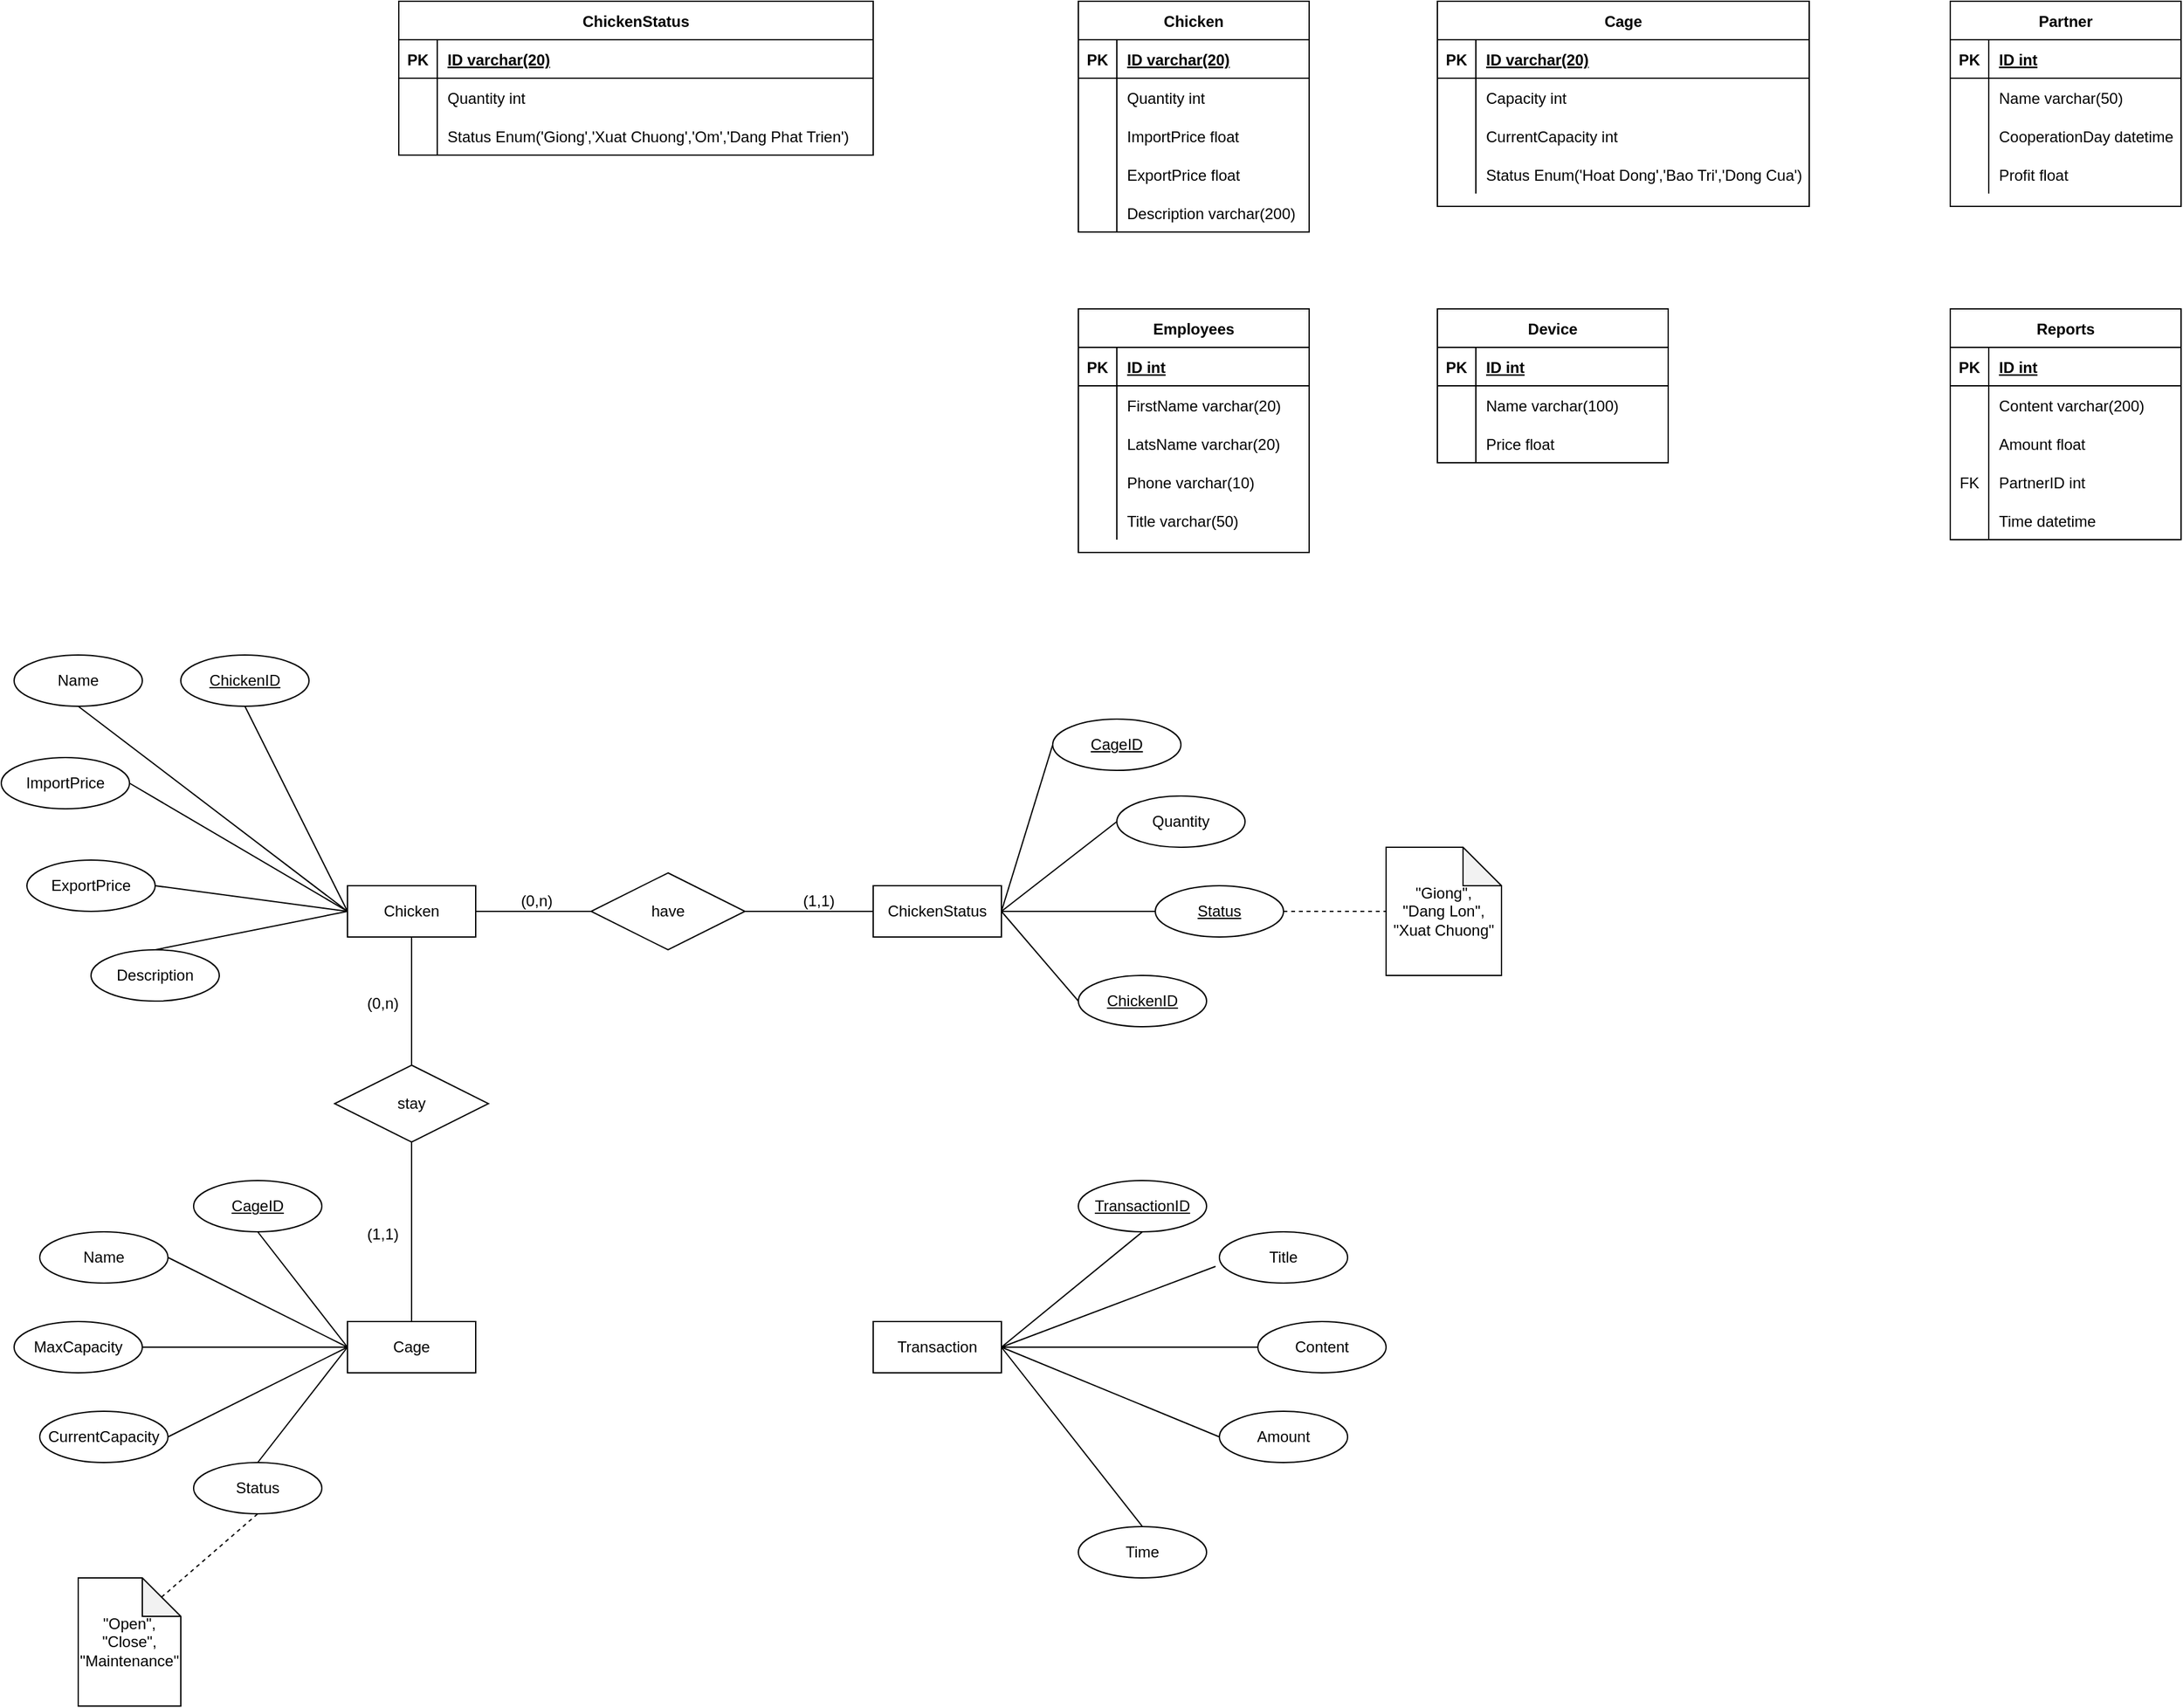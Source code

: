 <mxfile version="20.2.3" type="device"><diagram id="X-JJbf2fklrxsXPvNOJa" name="Page-1"><mxGraphModel dx="1956" dy="543" grid="1" gridSize="10" guides="1" tooltips="1" connect="1" arrows="1" fold="1" page="1" pageScale="1" pageWidth="850" pageHeight="1100" math="0" shadow="0"><root><mxCell id="0"/><mxCell id="1" parent="0"/><mxCell id="E-IE4iCJ_T7zz1g3FNB2-1" value="Chicken" style="shape=table;startSize=30;container=1;collapsible=1;childLayout=tableLayout;fixedRows=1;rowLines=0;fontStyle=1;align=center;resizeLast=1;" parent="1" vertex="1"><mxGeometry width="180" height="180" as="geometry"/></mxCell><mxCell id="E-IE4iCJ_T7zz1g3FNB2-2" value="" style="shape=tableRow;horizontal=0;startSize=0;swimlaneHead=0;swimlaneBody=0;fillColor=none;collapsible=0;dropTarget=0;points=[[0,0.5],[1,0.5]];portConstraint=eastwest;top=0;left=0;right=0;bottom=1;" parent="E-IE4iCJ_T7zz1g3FNB2-1" vertex="1"><mxGeometry y="30" width="180" height="30" as="geometry"/></mxCell><mxCell id="E-IE4iCJ_T7zz1g3FNB2-3" value="PK" style="shape=partialRectangle;connectable=0;fillColor=none;top=0;left=0;bottom=0;right=0;fontStyle=1;overflow=hidden;" parent="E-IE4iCJ_T7zz1g3FNB2-2" vertex="1"><mxGeometry width="30" height="30" as="geometry"><mxRectangle width="30" height="30" as="alternateBounds"/></mxGeometry></mxCell><mxCell id="E-IE4iCJ_T7zz1g3FNB2-4" value="ID varchar(20)" style="shape=partialRectangle;connectable=0;fillColor=none;top=0;left=0;bottom=0;right=0;align=left;spacingLeft=6;fontStyle=5;overflow=hidden;" parent="E-IE4iCJ_T7zz1g3FNB2-2" vertex="1"><mxGeometry x="30" width="150" height="30" as="geometry"><mxRectangle width="150" height="30" as="alternateBounds"/></mxGeometry></mxCell><mxCell id="E-IE4iCJ_T7zz1g3FNB2-5" value="" style="shape=tableRow;horizontal=0;startSize=0;swimlaneHead=0;swimlaneBody=0;fillColor=none;collapsible=0;dropTarget=0;points=[[0,0.5],[1,0.5]];portConstraint=eastwest;top=0;left=0;right=0;bottom=0;" parent="E-IE4iCJ_T7zz1g3FNB2-1" vertex="1"><mxGeometry y="60" width="180" height="30" as="geometry"/></mxCell><mxCell id="E-IE4iCJ_T7zz1g3FNB2-6" value="" style="shape=partialRectangle;connectable=0;fillColor=none;top=0;left=0;bottom=0;right=0;editable=1;overflow=hidden;" parent="E-IE4iCJ_T7zz1g3FNB2-5" vertex="1"><mxGeometry width="30" height="30" as="geometry"><mxRectangle width="30" height="30" as="alternateBounds"/></mxGeometry></mxCell><mxCell id="E-IE4iCJ_T7zz1g3FNB2-7" value="Quantity int " style="shape=partialRectangle;connectable=0;fillColor=none;top=0;left=0;bottom=0;right=0;align=left;spacingLeft=6;overflow=hidden;" parent="E-IE4iCJ_T7zz1g3FNB2-5" vertex="1"><mxGeometry x="30" width="150" height="30" as="geometry"><mxRectangle width="150" height="30" as="alternateBounds"/></mxGeometry></mxCell><mxCell id="E-IE4iCJ_T7zz1g3FNB2-8" value="" style="shape=tableRow;horizontal=0;startSize=0;swimlaneHead=0;swimlaneBody=0;fillColor=none;collapsible=0;dropTarget=0;points=[[0,0.5],[1,0.5]];portConstraint=eastwest;top=0;left=0;right=0;bottom=0;" parent="E-IE4iCJ_T7zz1g3FNB2-1" vertex="1"><mxGeometry y="90" width="180" height="30" as="geometry"/></mxCell><mxCell id="E-IE4iCJ_T7zz1g3FNB2-9" value="" style="shape=partialRectangle;connectable=0;fillColor=none;top=0;left=0;bottom=0;right=0;editable=1;overflow=hidden;" parent="E-IE4iCJ_T7zz1g3FNB2-8" vertex="1"><mxGeometry width="30" height="30" as="geometry"><mxRectangle width="30" height="30" as="alternateBounds"/></mxGeometry></mxCell><mxCell id="E-IE4iCJ_T7zz1g3FNB2-10" value="ImportPrice float" style="shape=partialRectangle;connectable=0;fillColor=none;top=0;left=0;bottom=0;right=0;align=left;spacingLeft=6;overflow=hidden;" parent="E-IE4iCJ_T7zz1g3FNB2-8" vertex="1"><mxGeometry x="30" width="150" height="30" as="geometry"><mxRectangle width="150" height="30" as="alternateBounds"/></mxGeometry></mxCell><mxCell id="E-IE4iCJ_T7zz1g3FNB2-53" value="" style="shape=tableRow;horizontal=0;startSize=0;swimlaneHead=0;swimlaneBody=0;fillColor=none;collapsible=0;dropTarget=0;points=[[0,0.5],[1,0.5]];portConstraint=eastwest;top=0;left=0;right=0;bottom=0;" parent="E-IE4iCJ_T7zz1g3FNB2-1" vertex="1"><mxGeometry y="120" width="180" height="30" as="geometry"/></mxCell><mxCell id="E-IE4iCJ_T7zz1g3FNB2-54" value="" style="shape=partialRectangle;connectable=0;fillColor=none;top=0;left=0;bottom=0;right=0;editable=1;overflow=hidden;" parent="E-IE4iCJ_T7zz1g3FNB2-53" vertex="1"><mxGeometry width="30" height="30" as="geometry"><mxRectangle width="30" height="30" as="alternateBounds"/></mxGeometry></mxCell><mxCell id="E-IE4iCJ_T7zz1g3FNB2-55" value="ExportPrice float" style="shape=partialRectangle;connectable=0;fillColor=none;top=0;left=0;bottom=0;right=0;align=left;spacingLeft=6;overflow=hidden;" parent="E-IE4iCJ_T7zz1g3FNB2-53" vertex="1"><mxGeometry x="30" width="150" height="30" as="geometry"><mxRectangle width="150" height="30" as="alternateBounds"/></mxGeometry></mxCell><mxCell id="E-IE4iCJ_T7zz1g3FNB2-56" value="" style="shape=tableRow;horizontal=0;startSize=0;swimlaneHead=0;swimlaneBody=0;fillColor=none;collapsible=0;dropTarget=0;points=[[0,0.5],[1,0.5]];portConstraint=eastwest;top=0;left=0;right=0;bottom=0;" parent="E-IE4iCJ_T7zz1g3FNB2-1" vertex="1"><mxGeometry y="150" width="180" height="30" as="geometry"/></mxCell><mxCell id="E-IE4iCJ_T7zz1g3FNB2-57" value="" style="shape=partialRectangle;connectable=0;fillColor=none;top=0;left=0;bottom=0;right=0;editable=1;overflow=hidden;" parent="E-IE4iCJ_T7zz1g3FNB2-56" vertex="1"><mxGeometry width="30" height="30" as="geometry"><mxRectangle width="30" height="30" as="alternateBounds"/></mxGeometry></mxCell><mxCell id="E-IE4iCJ_T7zz1g3FNB2-58" value="Description varchar(200)" style="shape=partialRectangle;connectable=0;fillColor=none;top=0;left=0;bottom=0;right=0;align=left;spacingLeft=6;overflow=hidden;" parent="E-IE4iCJ_T7zz1g3FNB2-56" vertex="1"><mxGeometry x="30" width="150" height="30" as="geometry"><mxRectangle width="150" height="30" as="alternateBounds"/></mxGeometry></mxCell><mxCell id="E-IE4iCJ_T7zz1g3FNB2-14" value="Cage" style="shape=table;startSize=30;container=1;collapsible=1;childLayout=tableLayout;fixedRows=1;rowLines=0;fontStyle=1;align=center;resizeLast=1;" parent="1" vertex="1"><mxGeometry x="280" width="290" height="160" as="geometry"/></mxCell><mxCell id="E-IE4iCJ_T7zz1g3FNB2-15" value="" style="shape=tableRow;horizontal=0;startSize=0;swimlaneHead=0;swimlaneBody=0;fillColor=none;collapsible=0;dropTarget=0;points=[[0,0.5],[1,0.5]];portConstraint=eastwest;top=0;left=0;right=0;bottom=1;" parent="E-IE4iCJ_T7zz1g3FNB2-14" vertex="1"><mxGeometry y="30" width="290" height="30" as="geometry"/></mxCell><mxCell id="E-IE4iCJ_T7zz1g3FNB2-16" value="PK" style="shape=partialRectangle;connectable=0;fillColor=none;top=0;left=0;bottom=0;right=0;fontStyle=1;overflow=hidden;" parent="E-IE4iCJ_T7zz1g3FNB2-15" vertex="1"><mxGeometry width="30" height="30" as="geometry"><mxRectangle width="30" height="30" as="alternateBounds"/></mxGeometry></mxCell><mxCell id="E-IE4iCJ_T7zz1g3FNB2-17" value="ID varchar(20)" style="shape=partialRectangle;connectable=0;fillColor=none;top=0;left=0;bottom=0;right=0;align=left;spacingLeft=6;fontStyle=5;overflow=hidden;" parent="E-IE4iCJ_T7zz1g3FNB2-15" vertex="1"><mxGeometry x="30" width="260" height="30" as="geometry"><mxRectangle width="260" height="30" as="alternateBounds"/></mxGeometry></mxCell><mxCell id="E-IE4iCJ_T7zz1g3FNB2-18" value="" style="shape=tableRow;horizontal=0;startSize=0;swimlaneHead=0;swimlaneBody=0;fillColor=none;collapsible=0;dropTarget=0;points=[[0,0.5],[1,0.5]];portConstraint=eastwest;top=0;left=0;right=0;bottom=0;" parent="E-IE4iCJ_T7zz1g3FNB2-14" vertex="1"><mxGeometry y="60" width="290" height="30" as="geometry"/></mxCell><mxCell id="E-IE4iCJ_T7zz1g3FNB2-19" value="" style="shape=partialRectangle;connectable=0;fillColor=none;top=0;left=0;bottom=0;right=0;editable=1;overflow=hidden;" parent="E-IE4iCJ_T7zz1g3FNB2-18" vertex="1"><mxGeometry width="30" height="30" as="geometry"><mxRectangle width="30" height="30" as="alternateBounds"/></mxGeometry></mxCell><mxCell id="E-IE4iCJ_T7zz1g3FNB2-20" value="Capacity int" style="shape=partialRectangle;connectable=0;fillColor=none;top=0;left=0;bottom=0;right=0;align=left;spacingLeft=6;overflow=hidden;" parent="E-IE4iCJ_T7zz1g3FNB2-18" vertex="1"><mxGeometry x="30" width="260" height="30" as="geometry"><mxRectangle width="260" height="30" as="alternateBounds"/></mxGeometry></mxCell><mxCell id="E-IE4iCJ_T7zz1g3FNB2-21" value="" style="shape=tableRow;horizontal=0;startSize=0;swimlaneHead=0;swimlaneBody=0;fillColor=none;collapsible=0;dropTarget=0;points=[[0,0.5],[1,0.5]];portConstraint=eastwest;top=0;left=0;right=0;bottom=0;" parent="E-IE4iCJ_T7zz1g3FNB2-14" vertex="1"><mxGeometry y="90" width="290" height="30" as="geometry"/></mxCell><mxCell id="E-IE4iCJ_T7zz1g3FNB2-22" value="" style="shape=partialRectangle;connectable=0;fillColor=none;top=0;left=0;bottom=0;right=0;editable=1;overflow=hidden;" parent="E-IE4iCJ_T7zz1g3FNB2-21" vertex="1"><mxGeometry width="30" height="30" as="geometry"><mxRectangle width="30" height="30" as="alternateBounds"/></mxGeometry></mxCell><mxCell id="E-IE4iCJ_T7zz1g3FNB2-23" value="CurrentCapacity int" style="shape=partialRectangle;connectable=0;fillColor=none;top=0;left=0;bottom=0;right=0;align=left;spacingLeft=6;overflow=hidden;" parent="E-IE4iCJ_T7zz1g3FNB2-21" vertex="1"><mxGeometry x="30" width="260" height="30" as="geometry"><mxRectangle width="260" height="30" as="alternateBounds"/></mxGeometry></mxCell><mxCell id="E-IE4iCJ_T7zz1g3FNB2-24" value="" style="shape=tableRow;horizontal=0;startSize=0;swimlaneHead=0;swimlaneBody=0;fillColor=none;collapsible=0;dropTarget=0;points=[[0,0.5],[1,0.5]];portConstraint=eastwest;top=0;left=0;right=0;bottom=0;" parent="E-IE4iCJ_T7zz1g3FNB2-14" vertex="1"><mxGeometry y="120" width="290" height="30" as="geometry"/></mxCell><mxCell id="E-IE4iCJ_T7zz1g3FNB2-25" value="" style="shape=partialRectangle;connectable=0;fillColor=none;top=0;left=0;bottom=0;right=0;editable=1;overflow=hidden;" parent="E-IE4iCJ_T7zz1g3FNB2-24" vertex="1"><mxGeometry width="30" height="30" as="geometry"><mxRectangle width="30" height="30" as="alternateBounds"/></mxGeometry></mxCell><mxCell id="E-IE4iCJ_T7zz1g3FNB2-26" value="Status Enum('Hoat Dong','Bao Tri','Dong Cua')" style="shape=partialRectangle;connectable=0;fillColor=none;top=0;left=0;bottom=0;right=0;align=left;spacingLeft=6;overflow=hidden;" parent="E-IE4iCJ_T7zz1g3FNB2-24" vertex="1"><mxGeometry x="30" width="260" height="30" as="geometry"><mxRectangle width="260" height="30" as="alternateBounds"/></mxGeometry></mxCell><mxCell id="E-IE4iCJ_T7zz1g3FNB2-27" value="Employees" style="shape=table;startSize=30;container=1;collapsible=1;childLayout=tableLayout;fixedRows=1;rowLines=0;fontStyle=1;align=center;resizeLast=1;" parent="1" vertex="1"><mxGeometry y="240" width="180" height="190" as="geometry"/></mxCell><mxCell id="E-IE4iCJ_T7zz1g3FNB2-28" value="" style="shape=tableRow;horizontal=0;startSize=0;swimlaneHead=0;swimlaneBody=0;fillColor=none;collapsible=0;dropTarget=0;points=[[0,0.5],[1,0.5]];portConstraint=eastwest;top=0;left=0;right=0;bottom=1;" parent="E-IE4iCJ_T7zz1g3FNB2-27" vertex="1"><mxGeometry y="30" width="180" height="30" as="geometry"/></mxCell><mxCell id="E-IE4iCJ_T7zz1g3FNB2-29" value="PK" style="shape=partialRectangle;connectable=0;fillColor=none;top=0;left=0;bottom=0;right=0;fontStyle=1;overflow=hidden;" parent="E-IE4iCJ_T7zz1g3FNB2-28" vertex="1"><mxGeometry width="30" height="30" as="geometry"><mxRectangle width="30" height="30" as="alternateBounds"/></mxGeometry></mxCell><mxCell id="E-IE4iCJ_T7zz1g3FNB2-30" value="ID int" style="shape=partialRectangle;connectable=0;fillColor=none;top=0;left=0;bottom=0;right=0;align=left;spacingLeft=6;fontStyle=5;overflow=hidden;" parent="E-IE4iCJ_T7zz1g3FNB2-28" vertex="1"><mxGeometry x="30" width="150" height="30" as="geometry"><mxRectangle width="150" height="30" as="alternateBounds"/></mxGeometry></mxCell><mxCell id="E-IE4iCJ_T7zz1g3FNB2-31" value="" style="shape=tableRow;horizontal=0;startSize=0;swimlaneHead=0;swimlaneBody=0;fillColor=none;collapsible=0;dropTarget=0;points=[[0,0.5],[1,0.5]];portConstraint=eastwest;top=0;left=0;right=0;bottom=0;" parent="E-IE4iCJ_T7zz1g3FNB2-27" vertex="1"><mxGeometry y="60" width="180" height="30" as="geometry"/></mxCell><mxCell id="E-IE4iCJ_T7zz1g3FNB2-32" value="" style="shape=partialRectangle;connectable=0;fillColor=none;top=0;left=0;bottom=0;right=0;editable=1;overflow=hidden;" parent="E-IE4iCJ_T7zz1g3FNB2-31" vertex="1"><mxGeometry width="30" height="30" as="geometry"><mxRectangle width="30" height="30" as="alternateBounds"/></mxGeometry></mxCell><mxCell id="E-IE4iCJ_T7zz1g3FNB2-33" value="FirstName varchar(20)" style="shape=partialRectangle;connectable=0;fillColor=none;top=0;left=0;bottom=0;right=0;align=left;spacingLeft=6;overflow=hidden;" parent="E-IE4iCJ_T7zz1g3FNB2-31" vertex="1"><mxGeometry x="30" width="150" height="30" as="geometry"><mxRectangle width="150" height="30" as="alternateBounds"/></mxGeometry></mxCell><mxCell id="E-IE4iCJ_T7zz1g3FNB2-34" value="" style="shape=tableRow;horizontal=0;startSize=0;swimlaneHead=0;swimlaneBody=0;fillColor=none;collapsible=0;dropTarget=0;points=[[0,0.5],[1,0.5]];portConstraint=eastwest;top=0;left=0;right=0;bottom=0;" parent="E-IE4iCJ_T7zz1g3FNB2-27" vertex="1"><mxGeometry y="90" width="180" height="30" as="geometry"/></mxCell><mxCell id="E-IE4iCJ_T7zz1g3FNB2-35" value="" style="shape=partialRectangle;connectable=0;fillColor=none;top=0;left=0;bottom=0;right=0;editable=1;overflow=hidden;" parent="E-IE4iCJ_T7zz1g3FNB2-34" vertex="1"><mxGeometry width="30" height="30" as="geometry"><mxRectangle width="30" height="30" as="alternateBounds"/></mxGeometry></mxCell><mxCell id="E-IE4iCJ_T7zz1g3FNB2-36" value="LatsName varchar(20)" style="shape=partialRectangle;connectable=0;fillColor=none;top=0;left=0;bottom=0;right=0;align=left;spacingLeft=6;overflow=hidden;" parent="E-IE4iCJ_T7zz1g3FNB2-34" vertex="1"><mxGeometry x="30" width="150" height="30" as="geometry"><mxRectangle width="150" height="30" as="alternateBounds"/></mxGeometry></mxCell><mxCell id="E-IE4iCJ_T7zz1g3FNB2-37" value="" style="shape=tableRow;horizontal=0;startSize=0;swimlaneHead=0;swimlaneBody=0;fillColor=none;collapsible=0;dropTarget=0;points=[[0,0.5],[1,0.5]];portConstraint=eastwest;top=0;left=0;right=0;bottom=0;" parent="E-IE4iCJ_T7zz1g3FNB2-27" vertex="1"><mxGeometry y="120" width="180" height="30" as="geometry"/></mxCell><mxCell id="E-IE4iCJ_T7zz1g3FNB2-38" value="" style="shape=partialRectangle;connectable=0;fillColor=none;top=0;left=0;bottom=0;right=0;editable=1;overflow=hidden;" parent="E-IE4iCJ_T7zz1g3FNB2-37" vertex="1"><mxGeometry width="30" height="30" as="geometry"><mxRectangle width="30" height="30" as="alternateBounds"/></mxGeometry></mxCell><mxCell id="E-IE4iCJ_T7zz1g3FNB2-39" value="Phone varchar(10)" style="shape=partialRectangle;connectable=0;fillColor=none;top=0;left=0;bottom=0;right=0;align=left;spacingLeft=6;overflow=hidden;" parent="E-IE4iCJ_T7zz1g3FNB2-37" vertex="1"><mxGeometry x="30" width="150" height="30" as="geometry"><mxRectangle width="150" height="30" as="alternateBounds"/></mxGeometry></mxCell><mxCell id="E-IE4iCJ_T7zz1g3FNB2-85" value="" style="shape=tableRow;horizontal=0;startSize=0;swimlaneHead=0;swimlaneBody=0;fillColor=none;collapsible=0;dropTarget=0;points=[[0,0.5],[1,0.5]];portConstraint=eastwest;top=0;left=0;right=0;bottom=0;" parent="E-IE4iCJ_T7zz1g3FNB2-27" vertex="1"><mxGeometry y="150" width="180" height="30" as="geometry"/></mxCell><mxCell id="E-IE4iCJ_T7zz1g3FNB2-86" value="" style="shape=partialRectangle;connectable=0;fillColor=none;top=0;left=0;bottom=0;right=0;editable=1;overflow=hidden;" parent="E-IE4iCJ_T7zz1g3FNB2-85" vertex="1"><mxGeometry width="30" height="30" as="geometry"><mxRectangle width="30" height="30" as="alternateBounds"/></mxGeometry></mxCell><mxCell id="E-IE4iCJ_T7zz1g3FNB2-87" value="Title varchar(50)" style="shape=partialRectangle;connectable=0;fillColor=none;top=0;left=0;bottom=0;right=0;align=left;spacingLeft=6;overflow=hidden;" parent="E-IE4iCJ_T7zz1g3FNB2-85" vertex="1"><mxGeometry x="30" width="150" height="30" as="geometry"><mxRectangle width="150" height="30" as="alternateBounds"/></mxGeometry></mxCell><mxCell id="E-IE4iCJ_T7zz1g3FNB2-40" value="Device" style="shape=table;startSize=30;container=1;collapsible=1;childLayout=tableLayout;fixedRows=1;rowLines=0;fontStyle=1;align=center;resizeLast=1;" parent="1" vertex="1"><mxGeometry x="280" y="240" width="180" height="120" as="geometry"/></mxCell><mxCell id="E-IE4iCJ_T7zz1g3FNB2-41" value="" style="shape=tableRow;horizontal=0;startSize=0;swimlaneHead=0;swimlaneBody=0;fillColor=none;collapsible=0;dropTarget=0;points=[[0,0.5],[1,0.5]];portConstraint=eastwest;top=0;left=0;right=0;bottom=1;" parent="E-IE4iCJ_T7zz1g3FNB2-40" vertex="1"><mxGeometry y="30" width="180" height="30" as="geometry"/></mxCell><mxCell id="E-IE4iCJ_T7zz1g3FNB2-42" value="PK" style="shape=partialRectangle;connectable=0;fillColor=none;top=0;left=0;bottom=0;right=0;fontStyle=1;overflow=hidden;" parent="E-IE4iCJ_T7zz1g3FNB2-41" vertex="1"><mxGeometry width="30" height="30" as="geometry"><mxRectangle width="30" height="30" as="alternateBounds"/></mxGeometry></mxCell><mxCell id="E-IE4iCJ_T7zz1g3FNB2-43" value="ID int" style="shape=partialRectangle;connectable=0;fillColor=none;top=0;left=0;bottom=0;right=0;align=left;spacingLeft=6;fontStyle=5;overflow=hidden;" parent="E-IE4iCJ_T7zz1g3FNB2-41" vertex="1"><mxGeometry x="30" width="150" height="30" as="geometry"><mxRectangle width="150" height="30" as="alternateBounds"/></mxGeometry></mxCell><mxCell id="E-IE4iCJ_T7zz1g3FNB2-44" value="" style="shape=tableRow;horizontal=0;startSize=0;swimlaneHead=0;swimlaneBody=0;fillColor=none;collapsible=0;dropTarget=0;points=[[0,0.5],[1,0.5]];portConstraint=eastwest;top=0;left=0;right=0;bottom=0;" parent="E-IE4iCJ_T7zz1g3FNB2-40" vertex="1"><mxGeometry y="60" width="180" height="30" as="geometry"/></mxCell><mxCell id="E-IE4iCJ_T7zz1g3FNB2-45" value="" style="shape=partialRectangle;connectable=0;fillColor=none;top=0;left=0;bottom=0;right=0;editable=1;overflow=hidden;" parent="E-IE4iCJ_T7zz1g3FNB2-44" vertex="1"><mxGeometry width="30" height="30" as="geometry"><mxRectangle width="30" height="30" as="alternateBounds"/></mxGeometry></mxCell><mxCell id="E-IE4iCJ_T7zz1g3FNB2-46" value="Name varchar(100)" style="shape=partialRectangle;connectable=0;fillColor=none;top=0;left=0;bottom=0;right=0;align=left;spacingLeft=6;overflow=hidden;" parent="E-IE4iCJ_T7zz1g3FNB2-44" vertex="1"><mxGeometry x="30" width="150" height="30" as="geometry"><mxRectangle width="150" height="30" as="alternateBounds"/></mxGeometry></mxCell><mxCell id="E-IE4iCJ_T7zz1g3FNB2-47" value="" style="shape=tableRow;horizontal=0;startSize=0;swimlaneHead=0;swimlaneBody=0;fillColor=none;collapsible=0;dropTarget=0;points=[[0,0.5],[1,0.5]];portConstraint=eastwest;top=0;left=0;right=0;bottom=0;" parent="E-IE4iCJ_T7zz1g3FNB2-40" vertex="1"><mxGeometry y="90" width="180" height="30" as="geometry"/></mxCell><mxCell id="E-IE4iCJ_T7zz1g3FNB2-48" value="" style="shape=partialRectangle;connectable=0;fillColor=none;top=0;left=0;bottom=0;right=0;editable=1;overflow=hidden;" parent="E-IE4iCJ_T7zz1g3FNB2-47" vertex="1"><mxGeometry width="30" height="30" as="geometry"><mxRectangle width="30" height="30" as="alternateBounds"/></mxGeometry></mxCell><mxCell id="E-IE4iCJ_T7zz1g3FNB2-49" value="Price float" style="shape=partialRectangle;connectable=0;fillColor=none;top=0;left=0;bottom=0;right=0;align=left;spacingLeft=6;overflow=hidden;" parent="E-IE4iCJ_T7zz1g3FNB2-47" vertex="1"><mxGeometry x="30" width="150" height="30" as="geometry"><mxRectangle width="150" height="30" as="alternateBounds"/></mxGeometry></mxCell><mxCell id="E-IE4iCJ_T7zz1g3FNB2-59" value="Reports" style="shape=table;startSize=30;container=1;collapsible=1;childLayout=tableLayout;fixedRows=1;rowLines=0;fontStyle=1;align=center;resizeLast=1;" parent="1" vertex="1"><mxGeometry x="680" y="240" width="180" height="180" as="geometry"/></mxCell><mxCell id="E-IE4iCJ_T7zz1g3FNB2-60" value="" style="shape=tableRow;horizontal=0;startSize=0;swimlaneHead=0;swimlaneBody=0;fillColor=none;collapsible=0;dropTarget=0;points=[[0,0.5],[1,0.5]];portConstraint=eastwest;top=0;left=0;right=0;bottom=1;" parent="E-IE4iCJ_T7zz1g3FNB2-59" vertex="1"><mxGeometry y="30" width="180" height="30" as="geometry"/></mxCell><mxCell id="E-IE4iCJ_T7zz1g3FNB2-61" value="PK" style="shape=partialRectangle;connectable=0;fillColor=none;top=0;left=0;bottom=0;right=0;fontStyle=1;overflow=hidden;" parent="E-IE4iCJ_T7zz1g3FNB2-60" vertex="1"><mxGeometry width="30" height="30" as="geometry"><mxRectangle width="30" height="30" as="alternateBounds"/></mxGeometry></mxCell><mxCell id="E-IE4iCJ_T7zz1g3FNB2-62" value="ID int" style="shape=partialRectangle;connectable=0;fillColor=none;top=0;left=0;bottom=0;right=0;align=left;spacingLeft=6;fontStyle=5;overflow=hidden;" parent="E-IE4iCJ_T7zz1g3FNB2-60" vertex="1"><mxGeometry x="30" width="150" height="30" as="geometry"><mxRectangle width="150" height="30" as="alternateBounds"/></mxGeometry></mxCell><mxCell id="E-IE4iCJ_T7zz1g3FNB2-63" value="" style="shape=tableRow;horizontal=0;startSize=0;swimlaneHead=0;swimlaneBody=0;fillColor=none;collapsible=0;dropTarget=0;points=[[0,0.5],[1,0.5]];portConstraint=eastwest;top=0;left=0;right=0;bottom=0;" parent="E-IE4iCJ_T7zz1g3FNB2-59" vertex="1"><mxGeometry y="60" width="180" height="30" as="geometry"/></mxCell><mxCell id="E-IE4iCJ_T7zz1g3FNB2-64" value="" style="shape=partialRectangle;connectable=0;fillColor=none;top=0;left=0;bottom=0;right=0;editable=1;overflow=hidden;" parent="E-IE4iCJ_T7zz1g3FNB2-63" vertex="1"><mxGeometry width="30" height="30" as="geometry"><mxRectangle width="30" height="30" as="alternateBounds"/></mxGeometry></mxCell><mxCell id="E-IE4iCJ_T7zz1g3FNB2-65" value="Content varchar(200)" style="shape=partialRectangle;connectable=0;fillColor=none;top=0;left=0;bottom=0;right=0;align=left;spacingLeft=6;overflow=hidden;" parent="E-IE4iCJ_T7zz1g3FNB2-63" vertex="1"><mxGeometry x="30" width="150" height="30" as="geometry"><mxRectangle width="150" height="30" as="alternateBounds"/></mxGeometry></mxCell><mxCell id="E-IE4iCJ_T7zz1g3FNB2-66" value="" style="shape=tableRow;horizontal=0;startSize=0;swimlaneHead=0;swimlaneBody=0;fillColor=none;collapsible=0;dropTarget=0;points=[[0,0.5],[1,0.5]];portConstraint=eastwest;top=0;left=0;right=0;bottom=0;" parent="E-IE4iCJ_T7zz1g3FNB2-59" vertex="1"><mxGeometry y="90" width="180" height="30" as="geometry"/></mxCell><mxCell id="E-IE4iCJ_T7zz1g3FNB2-67" value="" style="shape=partialRectangle;connectable=0;fillColor=none;top=0;left=0;bottom=0;right=0;editable=1;overflow=hidden;" parent="E-IE4iCJ_T7zz1g3FNB2-66" vertex="1"><mxGeometry width="30" height="30" as="geometry"><mxRectangle width="30" height="30" as="alternateBounds"/></mxGeometry></mxCell><mxCell id="E-IE4iCJ_T7zz1g3FNB2-68" value="Amount float" style="shape=partialRectangle;connectable=0;fillColor=none;top=0;left=0;bottom=0;right=0;align=left;spacingLeft=6;overflow=hidden;" parent="E-IE4iCJ_T7zz1g3FNB2-66" vertex="1"><mxGeometry x="30" width="150" height="30" as="geometry"><mxRectangle width="150" height="30" as="alternateBounds"/></mxGeometry></mxCell><mxCell id="E-IE4iCJ_T7zz1g3FNB2-89" value="" style="shape=tableRow;horizontal=0;startSize=0;swimlaneHead=0;swimlaneBody=0;fillColor=none;collapsible=0;dropTarget=0;points=[[0,0.5],[1,0.5]];portConstraint=eastwest;top=0;left=0;right=0;bottom=0;" parent="E-IE4iCJ_T7zz1g3FNB2-59" vertex="1"><mxGeometry y="120" width="180" height="30" as="geometry"/></mxCell><mxCell id="E-IE4iCJ_T7zz1g3FNB2-90" value="FK" style="shape=partialRectangle;connectable=0;fillColor=none;top=0;left=0;bottom=0;right=0;fontStyle=0;overflow=hidden;" parent="E-IE4iCJ_T7zz1g3FNB2-89" vertex="1"><mxGeometry width="30" height="30" as="geometry"><mxRectangle width="30" height="30" as="alternateBounds"/></mxGeometry></mxCell><mxCell id="E-IE4iCJ_T7zz1g3FNB2-91" value="PartnerID int" style="shape=partialRectangle;connectable=0;fillColor=none;top=0;left=0;bottom=0;right=0;align=left;spacingLeft=6;fontStyle=0;overflow=hidden;" parent="E-IE4iCJ_T7zz1g3FNB2-89" vertex="1"><mxGeometry x="30" width="150" height="30" as="geometry"><mxRectangle width="150" height="30" as="alternateBounds"/></mxGeometry></mxCell><mxCell id="E-IE4iCJ_T7zz1g3FNB2-109" value="" style="shape=tableRow;horizontal=0;startSize=0;swimlaneHead=0;swimlaneBody=0;fillColor=none;collapsible=0;dropTarget=0;points=[[0,0.5],[1,0.5]];portConstraint=eastwest;top=0;left=0;right=0;bottom=0;" parent="E-IE4iCJ_T7zz1g3FNB2-59" vertex="1"><mxGeometry y="150" width="180" height="30" as="geometry"/></mxCell><mxCell id="E-IE4iCJ_T7zz1g3FNB2-110" value="" style="shape=partialRectangle;connectable=0;fillColor=none;top=0;left=0;bottom=0;right=0;editable=1;overflow=hidden;" parent="E-IE4iCJ_T7zz1g3FNB2-109" vertex="1"><mxGeometry width="30" height="30" as="geometry"><mxRectangle width="30" height="30" as="alternateBounds"/></mxGeometry></mxCell><mxCell id="E-IE4iCJ_T7zz1g3FNB2-111" value="Time datetime" style="shape=partialRectangle;connectable=0;fillColor=none;top=0;left=0;bottom=0;right=0;align=left;spacingLeft=6;overflow=hidden;" parent="E-IE4iCJ_T7zz1g3FNB2-109" vertex="1"><mxGeometry x="30" width="150" height="30" as="geometry"><mxRectangle width="150" height="30" as="alternateBounds"/></mxGeometry></mxCell><mxCell id="E-IE4iCJ_T7zz1g3FNB2-72" value="Partner" style="shape=table;startSize=30;container=1;collapsible=1;childLayout=tableLayout;fixedRows=1;rowLines=0;fontStyle=1;align=center;resizeLast=1;" parent="1" vertex="1"><mxGeometry x="680" width="180" height="160" as="geometry"/></mxCell><mxCell id="E-IE4iCJ_T7zz1g3FNB2-73" value="" style="shape=tableRow;horizontal=0;startSize=0;swimlaneHead=0;swimlaneBody=0;fillColor=none;collapsible=0;dropTarget=0;points=[[0,0.5],[1,0.5]];portConstraint=eastwest;top=0;left=0;right=0;bottom=1;" parent="E-IE4iCJ_T7zz1g3FNB2-72" vertex="1"><mxGeometry y="30" width="180" height="30" as="geometry"/></mxCell><mxCell id="E-IE4iCJ_T7zz1g3FNB2-74" value="PK" style="shape=partialRectangle;connectable=0;fillColor=none;top=0;left=0;bottom=0;right=0;fontStyle=1;overflow=hidden;" parent="E-IE4iCJ_T7zz1g3FNB2-73" vertex="1"><mxGeometry width="30" height="30" as="geometry"><mxRectangle width="30" height="30" as="alternateBounds"/></mxGeometry></mxCell><mxCell id="E-IE4iCJ_T7zz1g3FNB2-75" value="ID int" style="shape=partialRectangle;connectable=0;fillColor=none;top=0;left=0;bottom=0;right=0;align=left;spacingLeft=6;fontStyle=5;overflow=hidden;" parent="E-IE4iCJ_T7zz1g3FNB2-73" vertex="1"><mxGeometry x="30" width="150" height="30" as="geometry"><mxRectangle width="150" height="30" as="alternateBounds"/></mxGeometry></mxCell><mxCell id="E-IE4iCJ_T7zz1g3FNB2-76" value="" style="shape=tableRow;horizontal=0;startSize=0;swimlaneHead=0;swimlaneBody=0;fillColor=none;collapsible=0;dropTarget=0;points=[[0,0.5],[1,0.5]];portConstraint=eastwest;top=0;left=0;right=0;bottom=0;" parent="E-IE4iCJ_T7zz1g3FNB2-72" vertex="1"><mxGeometry y="60" width="180" height="30" as="geometry"/></mxCell><mxCell id="E-IE4iCJ_T7zz1g3FNB2-77" value="" style="shape=partialRectangle;connectable=0;fillColor=none;top=0;left=0;bottom=0;right=0;editable=1;overflow=hidden;" parent="E-IE4iCJ_T7zz1g3FNB2-76" vertex="1"><mxGeometry width="30" height="30" as="geometry"><mxRectangle width="30" height="30" as="alternateBounds"/></mxGeometry></mxCell><mxCell id="E-IE4iCJ_T7zz1g3FNB2-78" value="Name varchar(50)" style="shape=partialRectangle;connectable=0;fillColor=none;top=0;left=0;bottom=0;right=0;align=left;spacingLeft=6;overflow=hidden;" parent="E-IE4iCJ_T7zz1g3FNB2-76" vertex="1"><mxGeometry x="30" width="150" height="30" as="geometry"><mxRectangle width="150" height="30" as="alternateBounds"/></mxGeometry></mxCell><mxCell id="E-IE4iCJ_T7zz1g3FNB2-79" value="" style="shape=tableRow;horizontal=0;startSize=0;swimlaneHead=0;swimlaneBody=0;fillColor=none;collapsible=0;dropTarget=0;points=[[0,0.5],[1,0.5]];portConstraint=eastwest;top=0;left=0;right=0;bottom=0;" parent="E-IE4iCJ_T7zz1g3FNB2-72" vertex="1"><mxGeometry y="90" width="180" height="30" as="geometry"/></mxCell><mxCell id="E-IE4iCJ_T7zz1g3FNB2-80" value="" style="shape=partialRectangle;connectable=0;fillColor=none;top=0;left=0;bottom=0;right=0;editable=1;overflow=hidden;" parent="E-IE4iCJ_T7zz1g3FNB2-79" vertex="1"><mxGeometry width="30" height="30" as="geometry"><mxRectangle width="30" height="30" as="alternateBounds"/></mxGeometry></mxCell><mxCell id="E-IE4iCJ_T7zz1g3FNB2-81" value="CooperationDay datetime" style="shape=partialRectangle;connectable=0;fillColor=none;top=0;left=0;bottom=0;right=0;align=left;spacingLeft=6;overflow=hidden;" parent="E-IE4iCJ_T7zz1g3FNB2-79" vertex="1"><mxGeometry x="30" width="150" height="30" as="geometry"><mxRectangle width="150" height="30" as="alternateBounds"/></mxGeometry></mxCell><mxCell id="E-IE4iCJ_T7zz1g3FNB2-82" value="" style="shape=tableRow;horizontal=0;startSize=0;swimlaneHead=0;swimlaneBody=0;fillColor=none;collapsible=0;dropTarget=0;points=[[0,0.5],[1,0.5]];portConstraint=eastwest;top=0;left=0;right=0;bottom=0;" parent="E-IE4iCJ_T7zz1g3FNB2-72" vertex="1"><mxGeometry y="120" width="180" height="30" as="geometry"/></mxCell><mxCell id="E-IE4iCJ_T7zz1g3FNB2-83" value="" style="shape=partialRectangle;connectable=0;fillColor=none;top=0;left=0;bottom=0;right=0;editable=1;overflow=hidden;" parent="E-IE4iCJ_T7zz1g3FNB2-82" vertex="1"><mxGeometry width="30" height="30" as="geometry"><mxRectangle width="30" height="30" as="alternateBounds"/></mxGeometry></mxCell><mxCell id="E-IE4iCJ_T7zz1g3FNB2-84" value="Profit float" style="shape=partialRectangle;connectable=0;fillColor=none;top=0;left=0;bottom=0;right=0;align=left;spacingLeft=6;overflow=hidden;" parent="E-IE4iCJ_T7zz1g3FNB2-82" vertex="1"><mxGeometry x="30" width="150" height="30" as="geometry"><mxRectangle width="150" height="30" as="alternateBounds"/></mxGeometry></mxCell><mxCell id="E-IE4iCJ_T7zz1g3FNB2-96" value="ChickenStatus" style="shape=table;startSize=30;container=1;collapsible=1;childLayout=tableLayout;fixedRows=1;rowLines=0;fontStyle=1;align=center;resizeLast=1;" parent="1" vertex="1"><mxGeometry x="-530" width="370" height="120" as="geometry"/></mxCell><mxCell id="E-IE4iCJ_T7zz1g3FNB2-97" value="" style="shape=tableRow;horizontal=0;startSize=0;swimlaneHead=0;swimlaneBody=0;fillColor=none;collapsible=0;dropTarget=0;points=[[0,0.5],[1,0.5]];portConstraint=eastwest;top=0;left=0;right=0;bottom=1;" parent="E-IE4iCJ_T7zz1g3FNB2-96" vertex="1"><mxGeometry y="30" width="370" height="30" as="geometry"/></mxCell><mxCell id="E-IE4iCJ_T7zz1g3FNB2-98" value="PK" style="shape=partialRectangle;connectable=0;fillColor=none;top=0;left=0;bottom=0;right=0;fontStyle=1;overflow=hidden;" parent="E-IE4iCJ_T7zz1g3FNB2-97" vertex="1"><mxGeometry width="30" height="30" as="geometry"><mxRectangle width="30" height="30" as="alternateBounds"/></mxGeometry></mxCell><mxCell id="E-IE4iCJ_T7zz1g3FNB2-99" value="ID varchar(20)" style="shape=partialRectangle;connectable=0;fillColor=none;top=0;left=0;bottom=0;right=0;align=left;spacingLeft=6;fontStyle=5;overflow=hidden;" parent="E-IE4iCJ_T7zz1g3FNB2-97" vertex="1"><mxGeometry x="30" width="340" height="30" as="geometry"><mxRectangle width="340" height="30" as="alternateBounds"/></mxGeometry></mxCell><mxCell id="E-IE4iCJ_T7zz1g3FNB2-103" value="" style="shape=tableRow;horizontal=0;startSize=0;swimlaneHead=0;swimlaneBody=0;fillColor=none;collapsible=0;dropTarget=0;points=[[0,0.5],[1,0.5]];portConstraint=eastwest;top=0;left=0;right=0;bottom=0;" parent="E-IE4iCJ_T7zz1g3FNB2-96" vertex="1"><mxGeometry y="60" width="370" height="30" as="geometry"/></mxCell><mxCell id="E-IE4iCJ_T7zz1g3FNB2-104" value="" style="shape=partialRectangle;connectable=0;fillColor=none;top=0;left=0;bottom=0;right=0;editable=1;overflow=hidden;" parent="E-IE4iCJ_T7zz1g3FNB2-103" vertex="1"><mxGeometry width="30" height="30" as="geometry"><mxRectangle width="30" height="30" as="alternateBounds"/></mxGeometry></mxCell><mxCell id="E-IE4iCJ_T7zz1g3FNB2-105" value="Quantity int" style="shape=partialRectangle;connectable=0;fillColor=none;top=0;left=0;bottom=0;right=0;align=left;spacingLeft=6;overflow=hidden;" parent="E-IE4iCJ_T7zz1g3FNB2-103" vertex="1"><mxGeometry x="30" width="340" height="30" as="geometry"><mxRectangle width="340" height="30" as="alternateBounds"/></mxGeometry></mxCell><mxCell id="E-IE4iCJ_T7zz1g3FNB2-100" value="" style="shape=tableRow;horizontal=0;startSize=0;swimlaneHead=0;swimlaneBody=0;fillColor=none;collapsible=0;dropTarget=0;points=[[0,0.5],[1,0.5]];portConstraint=eastwest;top=0;left=0;right=0;bottom=0;" parent="E-IE4iCJ_T7zz1g3FNB2-96" vertex="1"><mxGeometry y="90" width="370" height="30" as="geometry"/></mxCell><mxCell id="E-IE4iCJ_T7zz1g3FNB2-101" value="" style="shape=partialRectangle;connectable=0;fillColor=none;top=0;left=0;bottom=0;right=0;editable=1;overflow=hidden;" parent="E-IE4iCJ_T7zz1g3FNB2-100" vertex="1"><mxGeometry width="30" height="30" as="geometry"><mxRectangle width="30" height="30" as="alternateBounds"/></mxGeometry></mxCell><mxCell id="E-IE4iCJ_T7zz1g3FNB2-102" value="Status Enum('Giong','Xuat Chuong','Om','Dang Phat Trien')" style="shape=partialRectangle;connectable=0;fillColor=none;top=0;left=0;bottom=0;right=0;align=left;spacingLeft=6;overflow=hidden;" parent="E-IE4iCJ_T7zz1g3FNB2-100" vertex="1"><mxGeometry x="30" width="340" height="30" as="geometry"><mxRectangle width="340" height="30" as="alternateBounds"/></mxGeometry></mxCell><mxCell id="brTCS4O2C9W_x9gfBTyC-1" value="ChickenStatus" style="whiteSpace=wrap;html=1;align=center;" parent="1" vertex="1"><mxGeometry x="-160" y="690" width="100" height="40" as="geometry"/></mxCell><mxCell id="brTCS4O2C9W_x9gfBTyC-2" value="Chicken" style="whiteSpace=wrap;html=1;align=center;" parent="1" vertex="1"><mxGeometry x="-570" y="690" width="100" height="40" as="geometry"/></mxCell><mxCell id="brTCS4O2C9W_x9gfBTyC-3" value="Transaction" style="whiteSpace=wrap;html=1;align=center;" parent="1" vertex="1"><mxGeometry x="-160" y="1030" width="100" height="40" as="geometry"/></mxCell><mxCell id="brTCS4O2C9W_x9gfBTyC-4" value="Cage" style="whiteSpace=wrap;html=1;align=center;" parent="1" vertex="1"><mxGeometry x="-570" y="1030" width="100" height="40" as="geometry"/></mxCell><mxCell id="brTCS4O2C9W_x9gfBTyC-5" value="ChickenID" style="ellipse;whiteSpace=wrap;html=1;align=center;fontStyle=4;" parent="1" vertex="1"><mxGeometry x="-700" y="510" width="100" height="40" as="geometry"/></mxCell><mxCell id="brTCS4O2C9W_x9gfBTyC-6" value="ExportPrice" style="ellipse;whiteSpace=wrap;html=1;align=center;" parent="1" vertex="1"><mxGeometry x="-820" y="670" width="100" height="40" as="geometry"/></mxCell><mxCell id="brTCS4O2C9W_x9gfBTyC-7" value="Description" style="ellipse;whiteSpace=wrap;html=1;align=center;" parent="1" vertex="1"><mxGeometry x="-770" y="740" width="100" height="40" as="geometry"/></mxCell><mxCell id="brTCS4O2C9W_x9gfBTyC-10" value="Name" style="ellipse;whiteSpace=wrap;html=1;align=center;" parent="1" vertex="1"><mxGeometry x="-830" y="510" width="100" height="40" as="geometry"/></mxCell><mxCell id="brTCS4O2C9W_x9gfBTyC-11" value="ImportPrice" style="ellipse;whiteSpace=wrap;html=1;align=center;" parent="1" vertex="1"><mxGeometry x="-840" y="590" width="100" height="40" as="geometry"/></mxCell><mxCell id="brTCS4O2C9W_x9gfBTyC-19" value="" style="endArrow=none;html=1;rounded=0;entryX=0;entryY=0.5;entryDx=0;entryDy=0;exitX=0.5;exitY=1;exitDx=0;exitDy=0;exitPerimeter=0;" parent="1" source="brTCS4O2C9W_x9gfBTyC-10" target="brTCS4O2C9W_x9gfBTyC-2" edge="1"><mxGeometry relative="1" as="geometry"><mxPoint x="-660" y="540" as="sourcePoint"/><mxPoint x="-500" y="540" as="targetPoint"/></mxGeometry></mxCell><mxCell id="brTCS4O2C9W_x9gfBTyC-20" value="" style="endArrow=none;html=1;rounded=0;entryX=0;entryY=0.5;entryDx=0;entryDy=0;exitX=0.5;exitY=1;exitDx=0;exitDy=0;" parent="1" source="brTCS4O2C9W_x9gfBTyC-5" target="brTCS4O2C9W_x9gfBTyC-2" edge="1"><mxGeometry relative="1" as="geometry"><mxPoint x="-650" y="550" as="sourcePoint"/><mxPoint x="-490" y="550" as="targetPoint"/></mxGeometry></mxCell><mxCell id="brTCS4O2C9W_x9gfBTyC-21" value="" style="endArrow=none;html=1;rounded=0;entryX=0.5;entryY=0;entryDx=0;entryDy=0;exitX=0;exitY=0.5;exitDx=0;exitDy=0;" parent="1" source="brTCS4O2C9W_x9gfBTyC-2" target="brTCS4O2C9W_x9gfBTyC-7" edge="1"><mxGeometry relative="1" as="geometry"><mxPoint x="-570" y="680" as="sourcePoint"/><mxPoint x="-480" y="560" as="targetPoint"/></mxGeometry></mxCell><mxCell id="brTCS4O2C9W_x9gfBTyC-22" value="" style="endArrow=none;html=1;rounded=0;exitX=1;exitY=0.5;exitDx=0;exitDy=0;entryX=0;entryY=0.5;entryDx=0;entryDy=0;" parent="1" source="brTCS4O2C9W_x9gfBTyC-6" target="brTCS4O2C9W_x9gfBTyC-2" edge="1"><mxGeometry relative="1" as="geometry"><mxPoint x="-630" y="570" as="sourcePoint"/><mxPoint x="-470" y="570" as="targetPoint"/></mxGeometry></mxCell><mxCell id="brTCS4O2C9W_x9gfBTyC-23" value="" style="endArrow=none;html=1;rounded=0;exitX=1;exitY=0.5;exitDx=0;exitDy=0;entryX=0;entryY=0.5;entryDx=0;entryDy=0;" parent="1" source="brTCS4O2C9W_x9gfBTyC-11" target="brTCS4O2C9W_x9gfBTyC-2" edge="1"><mxGeometry relative="1" as="geometry"><mxPoint x="-620" y="580" as="sourcePoint"/><mxPoint x="-460" y="580" as="targetPoint"/></mxGeometry></mxCell><mxCell id="brTCS4O2C9W_x9gfBTyC-25" value="Name" style="ellipse;whiteSpace=wrap;html=1;align=center;" parent="1" vertex="1"><mxGeometry x="-810" y="960" width="100" height="40" as="geometry"/></mxCell><mxCell id="brTCS4O2C9W_x9gfBTyC-27" value="Status" style="ellipse;whiteSpace=wrap;html=1;align=center;" parent="1" vertex="1"><mxGeometry x="-690" y="1140" width="100" height="40" as="geometry"/></mxCell><mxCell id="brTCS4O2C9W_x9gfBTyC-28" value="CurrentCapacity" style="ellipse;whiteSpace=wrap;html=1;align=center;" parent="1" vertex="1"><mxGeometry x="-810" y="1100" width="100" height="40" as="geometry"/></mxCell><mxCell id="brTCS4O2C9W_x9gfBTyC-30" value="Quantity" style="ellipse;whiteSpace=wrap;html=1;align=center;" parent="1" vertex="1"><mxGeometry x="30" y="620" width="100" height="40" as="geometry"/></mxCell><mxCell id="brTCS4O2C9W_x9gfBTyC-31" value="MaxCapacity" style="ellipse;whiteSpace=wrap;html=1;align=center;direction=west;" parent="1" vertex="1"><mxGeometry x="-830" y="1030" width="100" height="40" as="geometry"/></mxCell><mxCell id="brTCS4O2C9W_x9gfBTyC-33" value="ChickenID" style="ellipse;whiteSpace=wrap;html=1;align=center;fontStyle=4;" parent="1" vertex="1"><mxGeometry y="760" width="100" height="40" as="geometry"/></mxCell><mxCell id="brTCS4O2C9W_x9gfBTyC-34" value="" style="endArrow=none;html=1;rounded=0;entryX=1;entryY=0.5;entryDx=0;entryDy=0;exitX=0;exitY=0.5;exitDx=0;exitDy=0;" parent="1" source="brTCS4O2C9W_x9gfBTyC-33" target="brTCS4O2C9W_x9gfBTyC-1" edge="1"><mxGeometry relative="1" as="geometry"><mxPoint x="-430" y="610" as="sourcePoint"/><mxPoint x="-500" y="670" as="targetPoint"/></mxGeometry></mxCell><mxCell id="brTCS4O2C9W_x9gfBTyC-35" value="" style="endArrow=none;html=1;rounded=0;entryX=1;entryY=0.5;entryDx=0;entryDy=0;exitX=0;exitY=0.5;exitDx=0;exitDy=0;" parent="1" source="tR3eqbD6osejSYgvUzte-1" target="brTCS4O2C9W_x9gfBTyC-1" edge="1"><mxGeometry relative="1" as="geometry"><mxPoint x="50" y="710" as="sourcePoint"/><mxPoint x="-490" y="680" as="targetPoint"/></mxGeometry></mxCell><mxCell id="brTCS4O2C9W_x9gfBTyC-36" value="" style="endArrow=none;html=1;rounded=0;entryX=1;entryY=0.5;entryDx=0;entryDy=0;exitX=0;exitY=0.5;exitDx=0;exitDy=0;" parent="1" source="brTCS4O2C9W_x9gfBTyC-30" target="brTCS4O2C9W_x9gfBTyC-1" edge="1"><mxGeometry relative="1" as="geometry"><mxPoint x="-410" y="630" as="sourcePoint"/><mxPoint x="-480" y="690" as="targetPoint"/></mxGeometry></mxCell><mxCell id="brTCS4O2C9W_x9gfBTyC-37" value="have" style="shape=rhombus;perimeter=rhombusPerimeter;whiteSpace=wrap;html=1;align=center;" parent="1" vertex="1"><mxGeometry x="-380" y="680" width="120" height="60" as="geometry"/></mxCell><mxCell id="brTCS4O2C9W_x9gfBTyC-49" value="" style="endArrow=none;html=1;rounded=0;exitX=1;exitY=0.5;exitDx=0;exitDy=0;entryX=0;entryY=0.5;entryDx=0;entryDy=0;" parent="1" source="brTCS4O2C9W_x9gfBTyC-2" target="brTCS4O2C9W_x9gfBTyC-37" edge="1"><mxGeometry relative="1" as="geometry"><mxPoint x="-400" y="870" as="sourcePoint"/><mxPoint x="-240" y="870" as="targetPoint"/></mxGeometry></mxCell><mxCell id="brTCS4O2C9W_x9gfBTyC-50" value="(0,n)" style="resizable=0;html=1;align=right;verticalAlign=bottom;" parent="brTCS4O2C9W_x9gfBTyC-49" connectable="0" vertex="1"><mxGeometry x="1" relative="1" as="geometry"><mxPoint x="-30" as="offset"/></mxGeometry></mxCell><mxCell id="brTCS4O2C9W_x9gfBTyC-55" value="CageID" style="ellipse;whiteSpace=wrap;html=1;align=center;fontStyle=4;" parent="1" vertex="1"><mxGeometry x="-690" y="920" width="100" height="40" as="geometry"/></mxCell><mxCell id="brTCS4O2C9W_x9gfBTyC-66" value="" style="endArrow=none;html=1;rounded=0;exitX=1;exitY=0.5;exitDx=0;exitDy=0;entryX=0;entryY=0.5;entryDx=0;entryDy=0;" parent="1" source="brTCS4O2C9W_x9gfBTyC-37" target="brTCS4O2C9W_x9gfBTyC-1" edge="1"><mxGeometry relative="1" as="geometry"><mxPoint x="-270" y="759.52" as="sourcePoint"/><mxPoint x="-180" y="759.52" as="targetPoint"/></mxGeometry></mxCell><mxCell id="brTCS4O2C9W_x9gfBTyC-67" value="(1,1)" style="resizable=0;html=1;align=right;verticalAlign=bottom;" parent="brTCS4O2C9W_x9gfBTyC-66" connectable="0" vertex="1"><mxGeometry x="1" relative="1" as="geometry"><mxPoint x="-30" as="offset"/></mxGeometry></mxCell><mxCell id="brTCS4O2C9W_x9gfBTyC-68" value="" style="endArrow=none;html=1;rounded=0;entryX=1;entryY=0.5;entryDx=0;entryDy=0;exitX=0;exitY=0.5;exitDx=0;exitDy=0;" parent="1" source="brTCS4O2C9W_x9gfBTyC-4" target="brTCS4O2C9W_x9gfBTyC-25" edge="1"><mxGeometry relative="1" as="geometry"><mxPoint x="-560" y="1010" as="sourcePoint"/><mxPoint x="-710" y="1040" as="targetPoint"/></mxGeometry></mxCell><mxCell id="brTCS4O2C9W_x9gfBTyC-69" value="" style="endArrow=none;html=1;rounded=0;entryX=0;entryY=0.5;entryDx=0;entryDy=0;exitX=0;exitY=0.5;exitDx=0;exitDy=0;" parent="1" source="brTCS4O2C9W_x9gfBTyC-4" target="brTCS4O2C9W_x9gfBTyC-31" edge="1"><mxGeometry relative="1" as="geometry"><mxPoint x="-550" y="1020" as="sourcePoint"/><mxPoint x="-700" y="1050" as="targetPoint"/></mxGeometry></mxCell><mxCell id="brTCS4O2C9W_x9gfBTyC-70" value="" style="endArrow=none;html=1;rounded=0;entryX=1;entryY=0.5;entryDx=0;entryDy=0;exitX=0;exitY=0.5;exitDx=0;exitDy=0;" parent="1" source="brTCS4O2C9W_x9gfBTyC-4" target="brTCS4O2C9W_x9gfBTyC-28" edge="1"><mxGeometry relative="1" as="geometry"><mxPoint x="-540" y="1030" as="sourcePoint"/><mxPoint x="-690" y="1060" as="targetPoint"/></mxGeometry></mxCell><mxCell id="brTCS4O2C9W_x9gfBTyC-71" value="" style="endArrow=none;html=1;rounded=0;entryX=0.5;entryY=1;entryDx=0;entryDy=0;exitX=0;exitY=0.5;exitDx=0;exitDy=0;" parent="1" source="brTCS4O2C9W_x9gfBTyC-4" target="brTCS4O2C9W_x9gfBTyC-55" edge="1"><mxGeometry relative="1" as="geometry"><mxPoint x="-530" y="1040" as="sourcePoint"/><mxPoint x="-680" y="1070" as="targetPoint"/></mxGeometry></mxCell><mxCell id="brTCS4O2C9W_x9gfBTyC-72" value="" style="endArrow=none;html=1;rounded=0;entryX=0.5;entryY=0;entryDx=0;entryDy=0;exitX=0;exitY=0.5;exitDx=0;exitDy=0;" parent="1" source="brTCS4O2C9W_x9gfBTyC-4" target="brTCS4O2C9W_x9gfBTyC-27" edge="1"><mxGeometry relative="1" as="geometry"><mxPoint x="-520" y="1050" as="sourcePoint"/><mxPoint x="-670" y="1080" as="targetPoint"/></mxGeometry></mxCell><mxCell id="brTCS4O2C9W_x9gfBTyC-73" value="stay" style="shape=rhombus;perimeter=rhombusPerimeter;whiteSpace=wrap;html=1;align=center;" parent="1" vertex="1"><mxGeometry x="-580" y="830" width="120" height="60" as="geometry"/></mxCell><mxCell id="brTCS4O2C9W_x9gfBTyC-74" value="" style="endArrow=none;html=1;rounded=0;exitX=0.5;exitY=1;exitDx=0;exitDy=0;entryX=0.5;entryY=0;entryDx=0;entryDy=0;" parent="1" source="brTCS4O2C9W_x9gfBTyC-73" target="brTCS4O2C9W_x9gfBTyC-4" edge="1"><mxGeometry relative="1" as="geometry"><mxPoint x="-490" y="979.52" as="sourcePoint"/><mxPoint x="-400" y="979.52" as="targetPoint"/></mxGeometry></mxCell><mxCell id="brTCS4O2C9W_x9gfBTyC-75" value="(1,1)" style="resizable=0;html=1;align=right;verticalAlign=bottom;" parent="brTCS4O2C9W_x9gfBTyC-74" connectable="0" vertex="1"><mxGeometry x="1" relative="1" as="geometry"><mxPoint x="-10" y="-60" as="offset"/></mxGeometry></mxCell><mxCell id="brTCS4O2C9W_x9gfBTyC-76" value="" style="endArrow=none;html=1;rounded=0;exitX=0.5;exitY=1;exitDx=0;exitDy=0;entryX=0.5;entryY=0;entryDx=0;entryDy=0;" parent="1" source="brTCS4O2C9W_x9gfBTyC-2" target="brTCS4O2C9W_x9gfBTyC-73" edge="1"><mxGeometry relative="1" as="geometry"><mxPoint x="-450" y="730" as="sourcePoint"/><mxPoint x="-360" y="730" as="targetPoint"/></mxGeometry></mxCell><mxCell id="brTCS4O2C9W_x9gfBTyC-77" value="(0,n)" style="resizable=0;html=1;align=right;verticalAlign=bottom;" parent="brTCS4O2C9W_x9gfBTyC-76" connectable="0" vertex="1"><mxGeometry x="1" relative="1" as="geometry"><mxPoint x="-10" y="-40" as="offset"/></mxGeometry></mxCell><mxCell id="yCMin-zQnrTOtlnYMmNo-1" value="Title" style="ellipse;whiteSpace=wrap;html=1;align=center;" parent="1" vertex="1"><mxGeometry x="110" y="960" width="100" height="40" as="geometry"/></mxCell><mxCell id="yCMin-zQnrTOtlnYMmNo-3" value="Amount" style="ellipse;whiteSpace=wrap;html=1;align=center;" parent="1" vertex="1"><mxGeometry x="110" y="1100" width="100" height="40" as="geometry"/></mxCell><mxCell id="yCMin-zQnrTOtlnYMmNo-4" value="Content" style="ellipse;whiteSpace=wrap;html=1;align=center;direction=west;" parent="1" vertex="1"><mxGeometry x="140" y="1030" width="100" height="40" as="geometry"/></mxCell><mxCell id="yCMin-zQnrTOtlnYMmNo-5" value="TransactionID" style="ellipse;whiteSpace=wrap;html=1;align=center;fontStyle=4;" parent="1" vertex="1"><mxGeometry y="920" width="100" height="40" as="geometry"/></mxCell><mxCell id="yCMin-zQnrTOtlnYMmNo-6" value="" style="endArrow=none;html=1;rounded=0;entryX=-0.03;entryY=0.675;entryDx=0;entryDy=0;exitX=1;exitY=0.5;exitDx=0;exitDy=0;entryPerimeter=0;" parent="1" source="brTCS4O2C9W_x9gfBTyC-3" target="yCMin-zQnrTOtlnYMmNo-1" edge="1"><mxGeometry relative="1" as="geometry"><mxPoint x="240" y="1040" as="sourcePoint"/><mxPoint x="100" y="1030" as="targetPoint"/></mxGeometry></mxCell><mxCell id="yCMin-zQnrTOtlnYMmNo-7" value="" style="endArrow=none;html=1;rounded=0;entryX=1;entryY=0.5;entryDx=0;entryDy=0;exitX=1;exitY=0.5;exitDx=0;exitDy=0;" parent="1" source="brTCS4O2C9W_x9gfBTyC-3" target="yCMin-zQnrTOtlnYMmNo-4" edge="1"><mxGeometry relative="1" as="geometry"><mxPoint x="240" y="1040" as="sourcePoint"/><mxPoint x="110" y="1040" as="targetPoint"/></mxGeometry></mxCell><mxCell id="yCMin-zQnrTOtlnYMmNo-8" value="" style="endArrow=none;html=1;rounded=0;entryX=0;entryY=0.5;entryDx=0;entryDy=0;exitX=1;exitY=0.5;exitDx=0;exitDy=0;" parent="1" source="brTCS4O2C9W_x9gfBTyC-3" target="yCMin-zQnrTOtlnYMmNo-3" edge="1"><mxGeometry relative="1" as="geometry"><mxPoint x="240" y="1040" as="sourcePoint"/><mxPoint x="120" y="1050" as="targetPoint"/></mxGeometry></mxCell><mxCell id="yCMin-zQnrTOtlnYMmNo-9" value="" style="endArrow=none;html=1;rounded=0;entryX=0.5;entryY=1;entryDx=0;entryDy=0;exitX=1;exitY=0.5;exitDx=0;exitDy=0;" parent="1" source="brTCS4O2C9W_x9gfBTyC-3" target="yCMin-zQnrTOtlnYMmNo-5" edge="1"><mxGeometry relative="1" as="geometry"><mxPoint x="240" y="1040" as="sourcePoint"/><mxPoint x="130" y="1060" as="targetPoint"/></mxGeometry></mxCell><mxCell id="yCMin-zQnrTOtlnYMmNo-12" value="&quot;Open&quot;,&lt;br&gt;&quot;Close&quot;,&lt;br&gt;&quot;Maintenance&quot;" style="shape=note;whiteSpace=wrap;html=1;backgroundOutline=1;darkOpacity=0.05;" parent="1" vertex="1"><mxGeometry x="-780" y="1230" width="80" height="100" as="geometry"/></mxCell><mxCell id="yCMin-zQnrTOtlnYMmNo-13" value="" style="endArrow=none;dashed=1;html=1;rounded=0;entryX=0.5;entryY=1;entryDx=0;entryDy=0;exitX=0;exitY=0;exitDx=65;exitDy=15;exitPerimeter=0;" parent="1" source="yCMin-zQnrTOtlnYMmNo-12" target="brTCS4O2C9W_x9gfBTyC-27" edge="1"><mxGeometry width="50" height="50" relative="1" as="geometry"><mxPoint x="-420" y="1180" as="sourcePoint"/><mxPoint x="-370" y="1130" as="targetPoint"/></mxGeometry></mxCell><mxCell id="yCMin-zQnrTOtlnYMmNo-14" value="&quot;Giong&quot;,&lt;br&gt;&quot;Dang Lon&quot;,&lt;br&gt;&quot;Xuat Chuong&quot;" style="shape=note;whiteSpace=wrap;html=1;backgroundOutline=1;darkOpacity=0.05;" parent="1" vertex="1"><mxGeometry x="240" y="660" width="90" height="100" as="geometry"/></mxCell><mxCell id="yCMin-zQnrTOtlnYMmNo-15" value="" style="endArrow=none;dashed=1;html=1;rounded=0;entryX=0;entryY=0.5;entryDx=0;entryDy=0;entryPerimeter=0;startArrow=none;" parent="1" target="yCMin-zQnrTOtlnYMmNo-14" edge="1" source="tR3eqbD6osejSYgvUzte-1"><mxGeometry width="50" height="50" relative="1" as="geometry"><mxPoint x="150" y="710" as="sourcePoint"/><mxPoint x="190" y="680" as="targetPoint"/></mxGeometry></mxCell><mxCell id="AxYYte_iiV1p1GN9nmpo-1" value="Time" style="ellipse;whiteSpace=wrap;html=1;align=center;" parent="1" vertex="1"><mxGeometry y="1190" width="100" height="40" as="geometry"/></mxCell><mxCell id="AxYYte_iiV1p1GN9nmpo-2" value="" style="endArrow=none;html=1;rounded=0;entryX=0.5;entryY=0;entryDx=0;entryDy=0;" parent="1" target="AxYYte_iiV1p1GN9nmpo-1" edge="1"><mxGeometry relative="1" as="geometry"><mxPoint x="-60" y="1050" as="sourcePoint"/><mxPoint x="240" y="1065" as="targetPoint"/></mxGeometry></mxCell><mxCell id="y5rSw33jl8pfh26kVVgH-1" value="CageID" style="ellipse;whiteSpace=wrap;html=1;align=center;fontStyle=4;" vertex="1" parent="1"><mxGeometry x="-20" y="560" width="100" height="40" as="geometry"/></mxCell><mxCell id="y5rSw33jl8pfh26kVVgH-2" value="" style="endArrow=none;html=1;rounded=0;entryX=1;entryY=0.5;entryDx=0;entryDy=0;exitX=0;exitY=0.5;exitDx=0;exitDy=0;" edge="1" source="y5rSw33jl8pfh26kVVgH-1" parent="1" target="brTCS4O2C9W_x9gfBTyC-1"><mxGeometry relative="1" as="geometry"><mxPoint x="-420" y="620" as="sourcePoint"/><mxPoint x="-50" y="720" as="targetPoint"/></mxGeometry></mxCell><mxCell id="tR3eqbD6osejSYgvUzte-1" value="Status" style="ellipse;whiteSpace=wrap;html=1;align=center;fontStyle=4;" parent="1" vertex="1"><mxGeometry x="60" y="690" width="100" height="40" as="geometry"/></mxCell></root></mxGraphModel></diagram></mxfile>